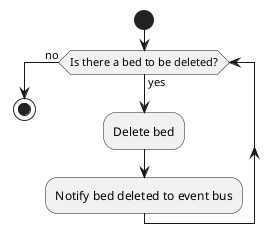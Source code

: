 @startuml Batch delete bed
start
while (Is there a bed to be deleted?) is (yes)
    :Delete bed;
    :Notify bed deleted to event bus;
endwhile (no)
stop
@enduml